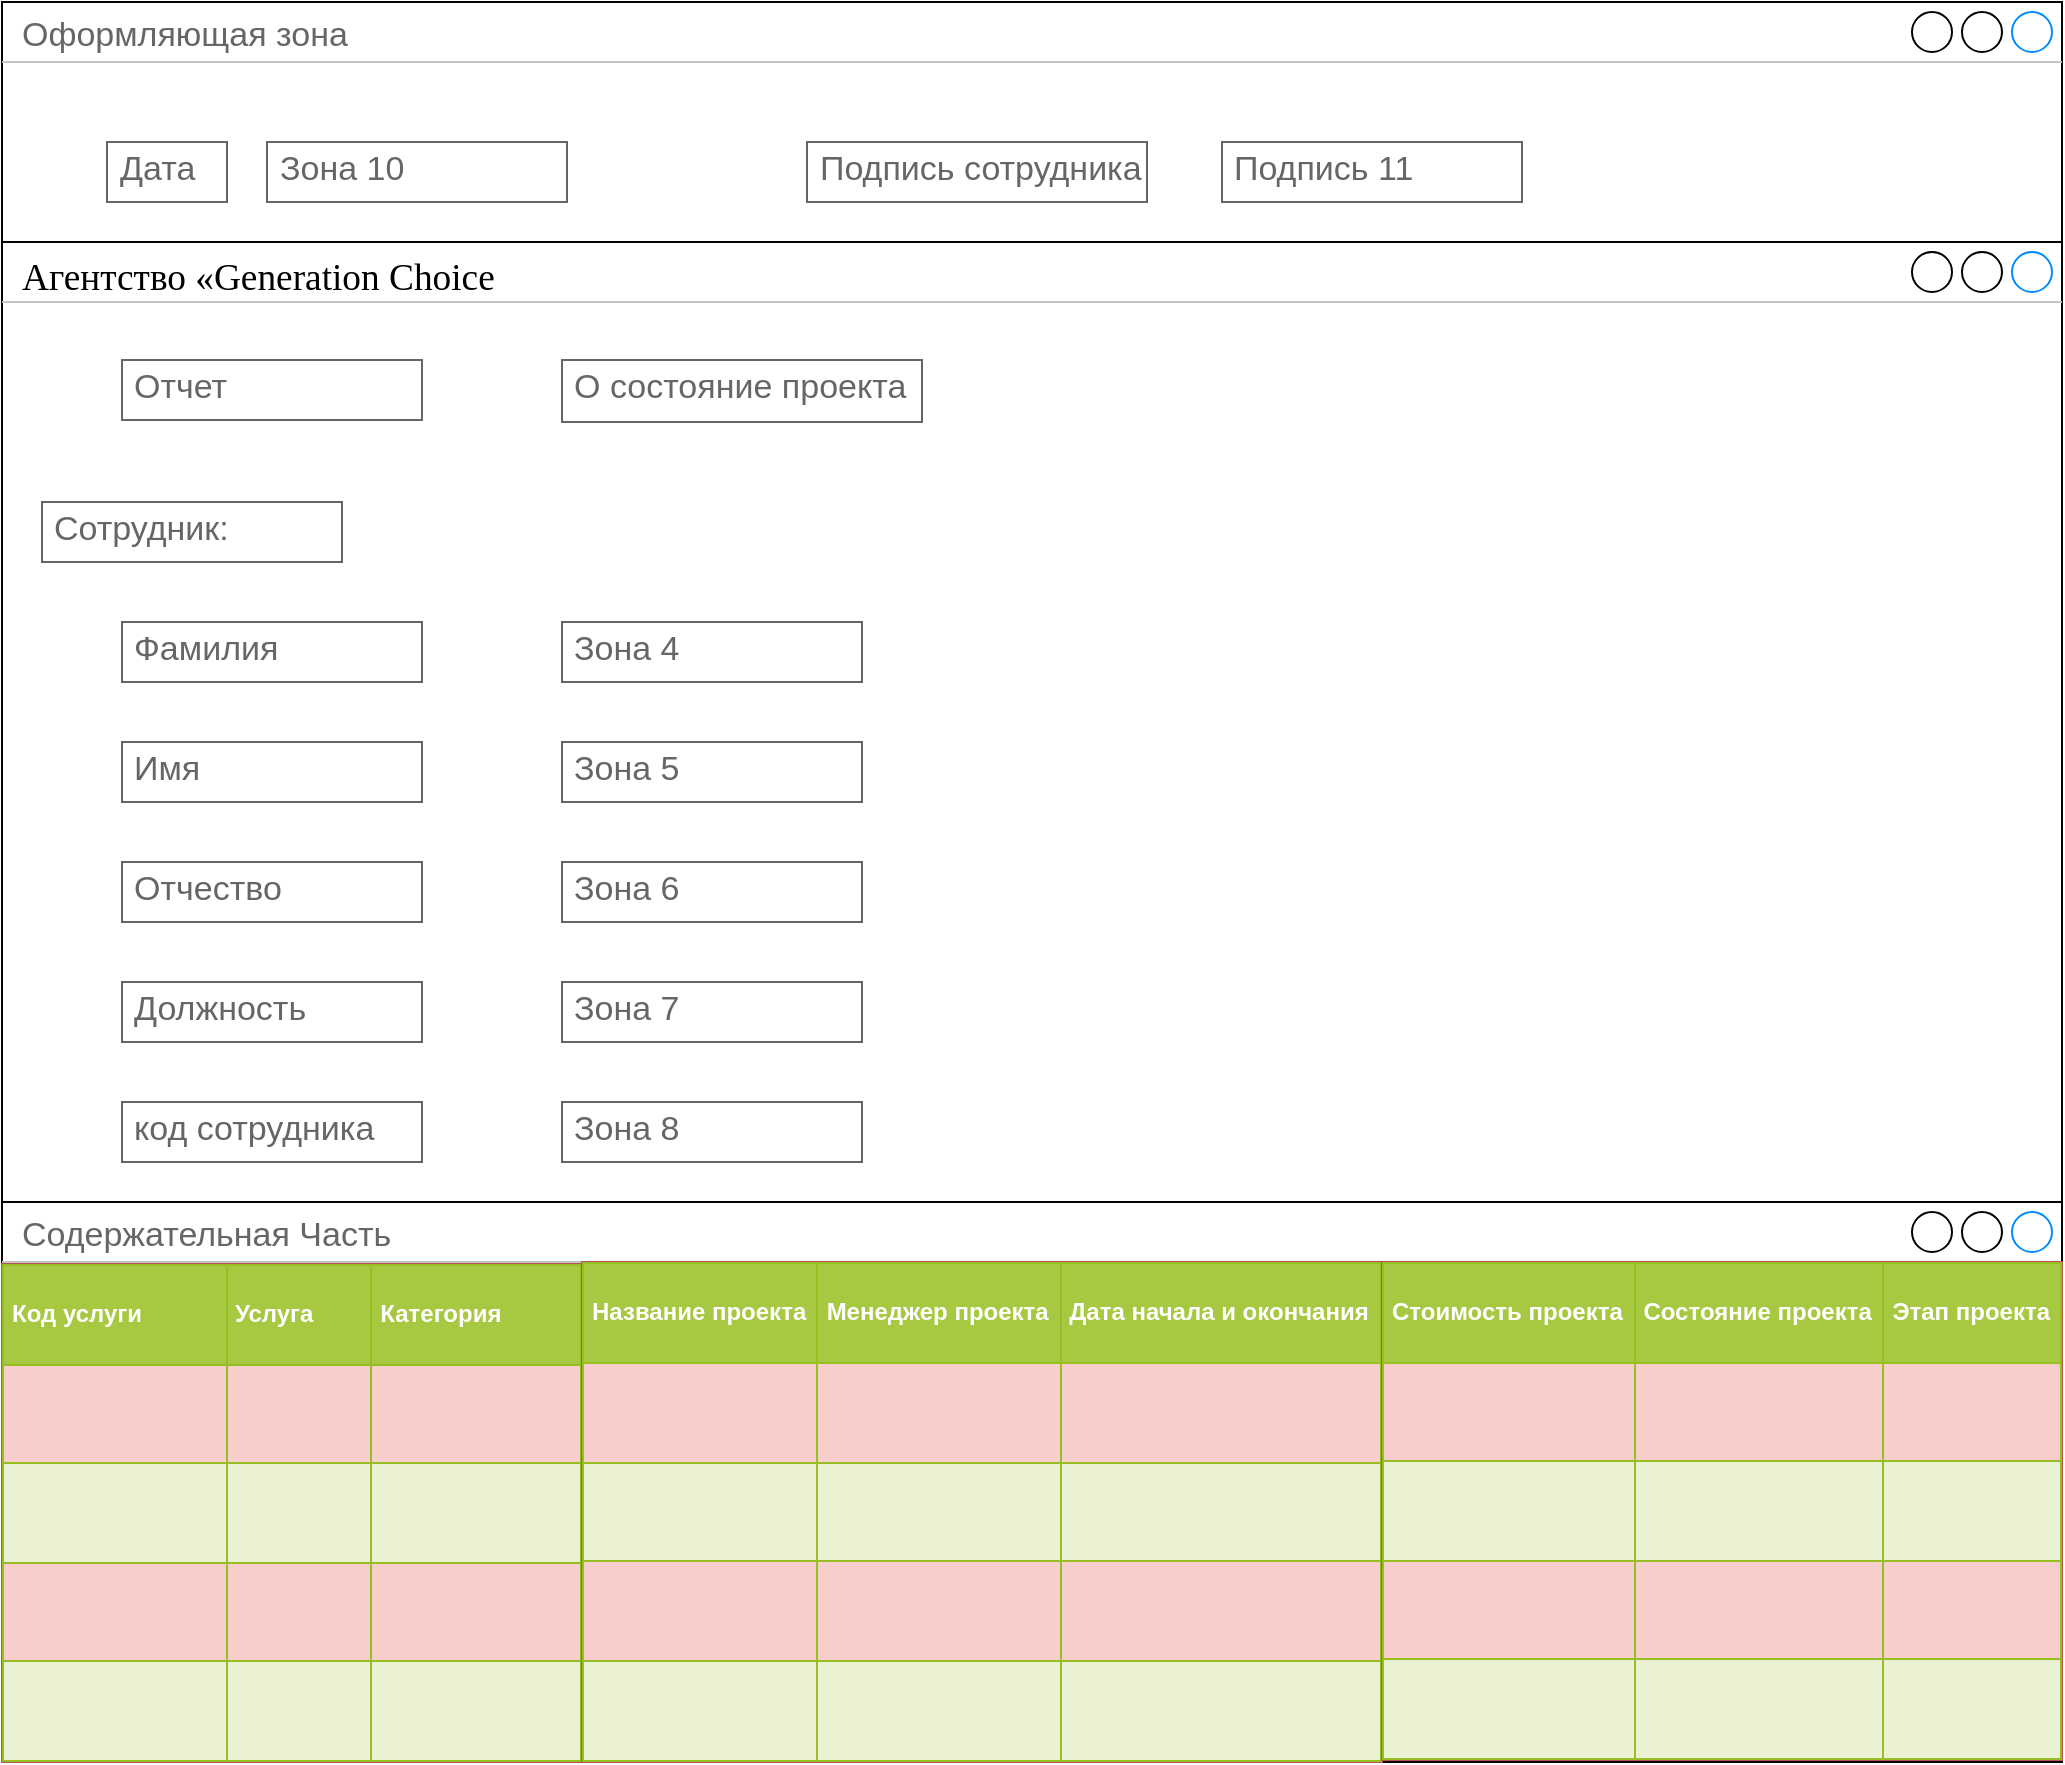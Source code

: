 <mxfile version="13.0.5" type="github"><diagram name="Page-1" id="f1b7ffb7-ca1e-a977-7cf5-a751b3c06c05"><mxGraphModel dx="1483" dy="-386" grid="1" gridSize="10" guides="1" tooltips="1" connect="1" arrows="1" fold="1" page="1" pageScale="1" pageWidth="826" pageHeight="1169" background="#ffffff" math="0" shadow="0"><root><mxCell id="0"/><mxCell id="1" parent="0"/><mxCell id="43" value="" style="verticalLabelPosition=bottom;verticalAlign=top;strokeWidth=1;shape=mxgraph.mockup.misc.rating;strokeColor=#999999;fillColor=#ffff00;emptyFillColor=#ffffff;grade=4;ratingScale=5;ratingStyle=star;" parent="1" vertex="1"><mxGeometry x="510.0" y="1585.0" width="77.5" height="10" as="geometry"/></mxCell><mxCell id="44" value="Rate this article" style="text;spacingTop=-5;" parent="1" vertex="1"><mxGeometry x="410.0" y="1580.0" width="30" height="20" as="geometry"/></mxCell><mxCell id="49" value="Tags: Tag1 Tag2 Tag3 Tag4" style="text;spacingTop=-5;" parent="1" vertex="1"><mxGeometry x="20" y="1580.0" width="210" height="20" as="geometry"/></mxCell><mxCell id="RD7vBvmeZBk4wN6xKaNS-61" value="&lt;span id=&quot;docs-internal-guid-4ab8cb98-7fff-9fc9-4535-a47d6b280d3e&quot;&gt;&lt;span style=&quot;font-size: 14pt ; font-family: &amp;#34;times new roman&amp;#34; ; color: rgb(0 , 0 , 0) ; background-color: transparent ; vertical-align: baseline&quot;&gt;Агентство «Generation Choice&lt;/span&gt;&lt;/span&gt;" style="strokeWidth=1;shadow=0;dashed=0;align=center;html=1;shape=mxgraph.mockup.containers.window;align=left;verticalAlign=top;spacingLeft=8;strokeColor2=#008cff;strokeColor3=#c4c4c4;fontColor=#666666;mainText=;fontSize=17;labelBackgroundColor=none;" vertex="1" parent="1"><mxGeometry y="1680" width="1030" height="480" as="geometry"/></mxCell><mxCell id="RD7vBvmeZBk4wN6xKaNS-63" value="О состояние проекта" style="strokeWidth=1;shadow=0;dashed=0;align=center;html=1;shape=mxgraph.mockup.text.textBox;fontColor=#666666;align=left;fontSize=17;spacingLeft=4;spacingTop=-3;strokeColor=#666666;mainText=" vertex="1" parent="1"><mxGeometry x="280" y="1739" width="180" height="31" as="geometry"/></mxCell><mxCell id="RD7vBvmeZBk4wN6xKaNS-65" value="Отчет" style="strokeWidth=1;shadow=0;dashed=0;align=center;html=1;shape=mxgraph.mockup.text.textBox;fontColor=#666666;align=left;fontSize=17;spacingLeft=4;spacingTop=-3;strokeColor=#666666;mainText=" vertex="1" parent="1"><mxGeometry x="60" y="1739" width="150" height="30" as="geometry"/></mxCell><mxCell id="RD7vBvmeZBk4wN6xKaNS-66" value="Сотрудник:" style="strokeWidth=1;shadow=0;dashed=0;align=center;html=1;shape=mxgraph.mockup.text.textBox;fontColor=#666666;align=left;fontSize=17;spacingLeft=4;spacingTop=-3;strokeColor=#666666;mainText=" vertex="1" parent="1"><mxGeometry x="20" y="1810" width="150" height="30" as="geometry"/></mxCell><mxCell id="RD7vBvmeZBk4wN6xKaNS-67" value="Зона 4" style="strokeWidth=1;shadow=0;dashed=0;align=center;html=1;shape=mxgraph.mockup.text.textBox;fontColor=#666666;align=left;fontSize=17;spacingLeft=4;spacingTop=-3;strokeColor=#666666;mainText=" vertex="1" parent="1"><mxGeometry x="280" y="1870" width="150" height="30" as="geometry"/></mxCell><mxCell id="RD7vBvmeZBk4wN6xKaNS-68" value="Фамилия" style="strokeWidth=1;shadow=0;dashed=0;align=center;html=1;shape=mxgraph.mockup.text.textBox;fontColor=#666666;align=left;fontSize=17;spacingLeft=4;spacingTop=-3;strokeColor=#666666;mainText=" vertex="1" parent="1"><mxGeometry x="60" y="1870" width="150" height="30" as="geometry"/></mxCell><mxCell id="RD7vBvmeZBk4wN6xKaNS-69" value="Имя" style="strokeWidth=1;shadow=0;dashed=0;align=center;html=1;shape=mxgraph.mockup.text.textBox;fontColor=#666666;align=left;fontSize=17;spacingLeft=4;spacingTop=-3;strokeColor=#666666;mainText=" vertex="1" parent="1"><mxGeometry x="60" y="1930" width="150" height="30" as="geometry"/></mxCell><mxCell id="RD7vBvmeZBk4wN6xKaNS-70" value="Зона 5" style="strokeWidth=1;shadow=0;dashed=0;align=center;html=1;shape=mxgraph.mockup.text.textBox;fontColor=#666666;align=left;fontSize=17;spacingLeft=4;spacingTop=-3;strokeColor=#666666;mainText=" vertex="1" parent="1"><mxGeometry x="280" y="1930" width="150" height="30" as="geometry"/></mxCell><mxCell id="RD7vBvmeZBk4wN6xKaNS-71" value="Отчество" style="strokeWidth=1;shadow=0;dashed=0;align=center;html=1;shape=mxgraph.mockup.text.textBox;fontColor=#666666;align=left;fontSize=17;spacingLeft=4;spacingTop=-3;strokeColor=#666666;mainText=" vertex="1" parent="1"><mxGeometry x="60" y="1990" width="150" height="30" as="geometry"/></mxCell><mxCell id="RD7vBvmeZBk4wN6xKaNS-72" value="Зона 6" style="strokeWidth=1;shadow=0;dashed=0;align=center;html=1;shape=mxgraph.mockup.text.textBox;fontColor=#666666;align=left;fontSize=17;spacingLeft=4;spacingTop=-3;strokeColor=#666666;mainText=" vertex="1" parent="1"><mxGeometry x="280" y="1990" width="150" height="30" as="geometry"/></mxCell><mxCell id="RD7vBvmeZBk4wN6xKaNS-73" value="Должность" style="strokeWidth=1;shadow=0;dashed=0;align=center;html=1;shape=mxgraph.mockup.text.textBox;fontColor=#666666;align=left;fontSize=17;spacingLeft=4;spacingTop=-3;strokeColor=#666666;mainText=" vertex="1" parent="1"><mxGeometry x="60" y="2050" width="150" height="30" as="geometry"/></mxCell><mxCell id="RD7vBvmeZBk4wN6xKaNS-74" value="Зона 7" style="strokeWidth=1;shadow=0;dashed=0;align=center;html=1;shape=mxgraph.mockup.text.textBox;fontColor=#666666;align=left;fontSize=17;spacingLeft=4;spacingTop=-3;strokeColor=#666666;mainText=" vertex="1" parent="1"><mxGeometry x="280" y="2050" width="150" height="30" as="geometry"/></mxCell><mxCell id="RD7vBvmeZBk4wN6xKaNS-75" value="код сотрудника" style="strokeWidth=1;shadow=0;dashed=0;align=center;html=1;shape=mxgraph.mockup.text.textBox;fontColor=#666666;align=left;fontSize=17;spacingLeft=4;spacingTop=-3;strokeColor=#666666;mainText=" vertex="1" parent="1"><mxGeometry x="60" y="2110" width="150" height="30" as="geometry"/></mxCell><mxCell id="RD7vBvmeZBk4wN6xKaNS-79" value="Оформляющая зона" style="strokeWidth=1;shadow=0;dashed=0;align=center;html=1;shape=mxgraph.mockup.containers.window;align=left;verticalAlign=top;spacingLeft=8;strokeColor2=#008cff;strokeColor3=#c4c4c4;fontColor=#666666;mainText=;fontSize=17;labelBackgroundColor=none;" vertex="1" parent="1"><mxGeometry y="1560" width="1030" height="120" as="geometry"/></mxCell><mxCell id="RD7vBvmeZBk4wN6xKaNS-80" value="Подпись сотрудника" style="strokeWidth=1;shadow=0;dashed=0;align=center;html=1;shape=mxgraph.mockup.text.textBox;fontColor=#666666;align=left;fontSize=17;spacingLeft=4;spacingTop=-3;strokeColor=#666666;mainText=" vertex="1" parent="1"><mxGeometry x="402.5" y="1630" width="170" height="30" as="geometry"/></mxCell><mxCell id="RD7vBvmeZBk4wN6xKaNS-81" value="Дата" style="strokeWidth=1;shadow=0;dashed=0;align=center;html=1;shape=mxgraph.mockup.text.textBox;fontColor=#666666;align=left;fontSize=17;spacingLeft=4;spacingTop=-3;strokeColor=#666666;mainText=" vertex="1" parent="1"><mxGeometry x="52.5" y="1630" width="60" height="30" as="geometry"/></mxCell><mxCell id="RD7vBvmeZBk4wN6xKaNS-82" value="Зона 10" style="strokeWidth=1;shadow=0;dashed=0;align=center;html=1;shape=mxgraph.mockup.text.textBox;fontColor=#666666;align=left;fontSize=17;spacingLeft=4;spacingTop=-3;strokeColor=#666666;mainText=" vertex="1" parent="1"><mxGeometry x="132.5" y="1630" width="150" height="30" as="geometry"/></mxCell><mxCell id="RD7vBvmeZBk4wN6xKaNS-83" value="Подпись 11" style="strokeWidth=1;shadow=0;dashed=0;align=center;html=1;shape=mxgraph.mockup.text.textBox;fontColor=#666666;align=left;fontSize=17;spacingLeft=4;spacingTop=-3;strokeColor=#666666;mainText=" vertex="1" parent="1"><mxGeometry x="610" y="1630" width="150" height="30" as="geometry"/></mxCell><mxCell id="RD7vBvmeZBk4wN6xKaNS-87" value="Зона 8" style="strokeWidth=1;shadow=0;dashed=0;align=center;html=1;shape=mxgraph.mockup.text.textBox;fontColor=#666666;align=left;fontSize=17;spacingLeft=4;spacingTop=-3;strokeColor=#666666;mainText=" vertex="1" parent="1"><mxGeometry x="280" y="2110" width="150" height="30" as="geometry"/></mxCell><mxCell id="RD7vBvmeZBk4wN6xKaNS-88" value="Содержательная Часть" style="strokeWidth=1;shadow=0;dashed=0;align=center;html=1;shape=mxgraph.mockup.containers.window;align=left;verticalAlign=top;spacingLeft=8;strokeColor2=#008cff;strokeColor3=#c4c4c4;fontColor=#666666;mainText=;fontSize=17;labelBackgroundColor=none;" vertex="1" parent="1"><mxGeometry y="2160" width="1030" height="280" as="geometry"/></mxCell><mxCell id="RD7vBvmeZBk4wN6xKaNS-92" value="&lt;table border=&quot;1&quot; width=&quot;100%&quot; cellpadding=&quot;4&quot; style=&quot;width: 100% ; height: 100% ; border-collapse: collapse&quot;&gt;&lt;tbody&gt;&lt;tr style=&quot;background-color: #a7c942 ; color: #ffffff ; border: 1px solid #98bf21&quot;&gt;&lt;th align=&quot;left&quot;&gt;Код услуги&lt;/th&gt;&lt;th align=&quot;left&quot;&gt;Услуга&lt;/th&gt;&lt;th align=&quot;left&quot;&gt;Категория&lt;/th&gt;&lt;/tr&gt;&lt;tr style=&quot;border: 1px solid #98bf21&quot;&gt;&lt;td&gt;&lt;br&gt;&lt;/td&gt;&lt;td&gt;&lt;br&gt;&lt;/td&gt;&lt;td&gt;&lt;br&gt;&lt;/td&gt;&lt;/tr&gt;&lt;tr style=&quot;background-color: #eaf2d3 ; border: 1px solid #98bf21&quot;&gt;&lt;td&gt;&lt;br&gt;&lt;/td&gt;&lt;td&gt;&lt;br&gt;&lt;/td&gt;&lt;td&gt;&lt;br&gt;&lt;/td&gt;&lt;/tr&gt;&lt;tr style=&quot;border: 1px solid #98bf21&quot;&gt;&lt;td&gt;&lt;br&gt;&lt;/td&gt;&lt;td&gt;&lt;br&gt;&lt;/td&gt;&lt;td&gt;&lt;br&gt;&lt;/td&gt;&lt;/tr&gt;&lt;tr style=&quot;background-color: #eaf2d3 ; border: 1px solid #98bf21&quot;&gt;&lt;td&gt;&lt;br&gt;&lt;/td&gt;&lt;td&gt;&lt;br&gt;&lt;/td&gt;&lt;td&gt;&lt;br&gt;&lt;/td&gt;&lt;/tr&gt;&lt;/tbody&gt;&lt;/table&gt;" style="text;html=1;overflow=fill;rounded=0;fillColor=#f8cecc;strokeColor=#b85450;glass=0;shadow=0;comic=0;perimeterSpacing=5;" vertex="1" parent="1"><mxGeometry y="2191" width="290" height="249" as="geometry"/></mxCell><mxCell id="RD7vBvmeZBk4wN6xKaNS-93" value="&lt;table border=&quot;1&quot; width=&quot;100%&quot; cellpadding=&quot;4&quot; style=&quot;width: 100% ; height: 100% ; border-collapse: collapse&quot;&gt;&lt;tbody&gt;&lt;tr style=&quot;background-color: #a7c942 ; color: #ffffff ; border: 1px solid #98bf21&quot;&gt;&lt;th align=&quot;left&quot;&gt;Название проекта&lt;/th&gt;&lt;th align=&quot;left&quot;&gt;Менеджер проекта&lt;/th&gt;&lt;th align=&quot;left&quot;&gt;Дата начала и окончания&lt;/th&gt;&lt;/tr&gt;&lt;tr style=&quot;border: 1px solid #98bf21&quot;&gt;&lt;td&gt;&lt;br&gt;&lt;/td&gt;&lt;td&gt;&lt;br&gt;&lt;/td&gt;&lt;td&gt;&lt;br&gt;&lt;/td&gt;&lt;/tr&gt;&lt;tr style=&quot;background-color: #eaf2d3 ; border: 1px solid #98bf21&quot;&gt;&lt;td&gt;&lt;br&gt;&lt;/td&gt;&lt;td&gt;&lt;br&gt;&lt;/td&gt;&lt;td&gt;&lt;br&gt;&lt;/td&gt;&lt;/tr&gt;&lt;tr style=&quot;border: 1px solid #98bf21&quot;&gt;&lt;td&gt;&lt;br&gt;&lt;/td&gt;&lt;td&gt;&lt;br&gt;&lt;/td&gt;&lt;td&gt;&lt;br&gt;&lt;/td&gt;&lt;/tr&gt;&lt;tr style=&quot;background-color: #eaf2d3 ; border: 1px solid #98bf21&quot;&gt;&lt;td&gt;&lt;br&gt;&lt;/td&gt;&lt;td&gt;&lt;br&gt;&lt;/td&gt;&lt;td&gt;&lt;br&gt;&lt;/td&gt;&lt;/tr&gt;&lt;/tbody&gt;&lt;/table&gt;" style="text;html=1;overflow=fill;rounded=0;fillColor=#f8cecc;strokeColor=#b85450;glass=0;shadow=0;comic=0;perimeterSpacing=5;" vertex="1" parent="1"><mxGeometry x="290" y="2190" width="400" height="250" as="geometry"/></mxCell><mxCell id="RD7vBvmeZBk4wN6xKaNS-96" value="&lt;table border=&quot;1&quot; width=&quot;100%&quot; cellpadding=&quot;4&quot; style=&quot;width: 100% ; height: 100% ; border-collapse: collapse&quot;&gt;&lt;tbody&gt;&lt;tr style=&quot;background-color: #a7c942 ; color: #ffffff ; border: 1px solid #98bf21&quot;&gt;&lt;th align=&quot;left&quot;&gt;Стоимость проекта&lt;/th&gt;&lt;th align=&quot;left&quot;&gt;Состояние проекта&lt;/th&gt;&lt;th align=&quot;left&quot;&gt;Этап проекта&lt;/th&gt;&lt;/tr&gt;&lt;tr style=&quot;border: 1px solid #98bf21&quot;&gt;&lt;td&gt;&lt;br&gt;&lt;/td&gt;&lt;td&gt;&lt;br&gt;&lt;/td&gt;&lt;td&gt;&lt;br&gt;&lt;/td&gt;&lt;/tr&gt;&lt;tr style=&quot;background-color: #eaf2d3 ; border: 1px solid #98bf21&quot;&gt;&lt;td&gt;&lt;br&gt;&lt;/td&gt;&lt;td&gt;&lt;br&gt;&lt;/td&gt;&lt;td&gt;&lt;br&gt;&lt;/td&gt;&lt;/tr&gt;&lt;tr style=&quot;border: 1px solid #98bf21&quot;&gt;&lt;td&gt;&lt;br&gt;&lt;/td&gt;&lt;td&gt;&lt;br&gt;&lt;/td&gt;&lt;td&gt;&lt;br&gt;&lt;/td&gt;&lt;/tr&gt;&lt;tr style=&quot;background-color: #eaf2d3 ; border: 1px solid #98bf21&quot;&gt;&lt;td&gt;&lt;br&gt;&lt;/td&gt;&lt;td&gt;&lt;br&gt;&lt;/td&gt;&lt;td&gt;&lt;br&gt;&lt;/td&gt;&lt;/tr&gt;&lt;/tbody&gt;&lt;/table&gt;" style="text;html=1;overflow=fill;rounded=0;fillColor=#f8cecc;strokeColor=#b85450;glass=0;shadow=0;comic=0;perimeterSpacing=5;" vertex="1" parent="1"><mxGeometry x="690" y="2190" width="340" height="249" as="geometry"/></mxCell></root></mxGraphModel></diagram></mxfile>